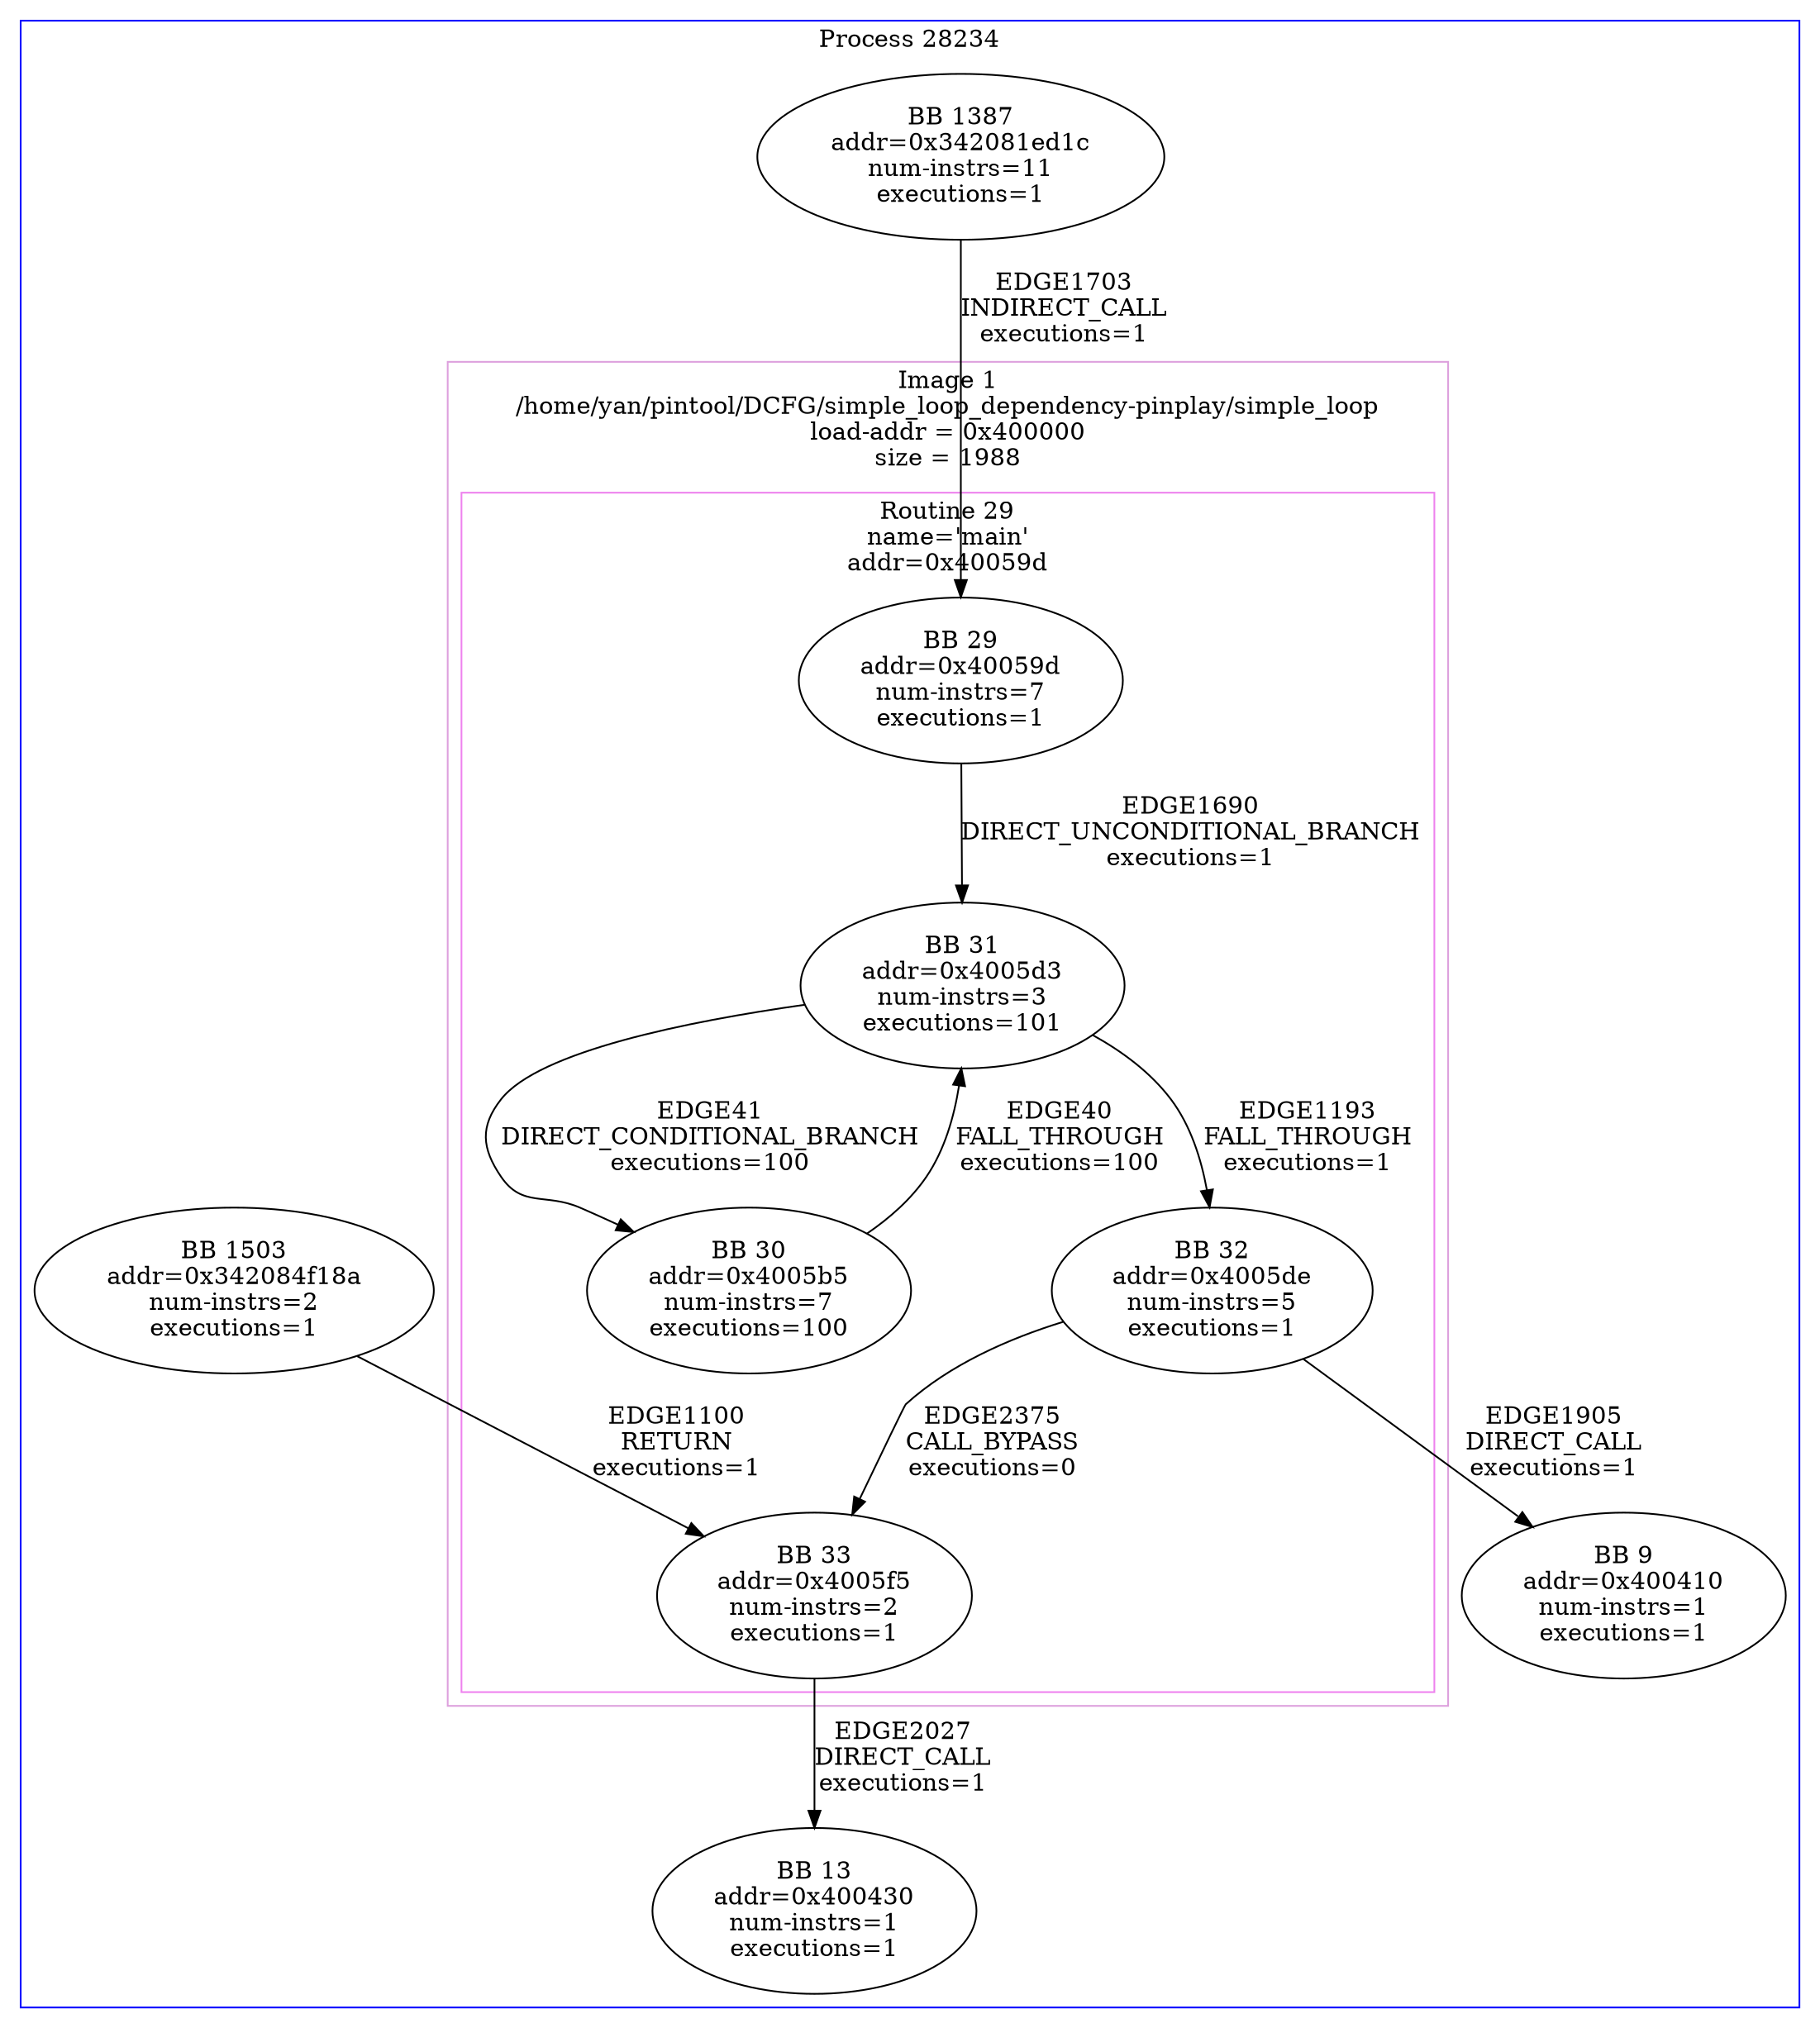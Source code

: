 # This file is in the DOT graph-visualization language.
# See http://www.graphviz.org for a list of programs to render the graph.
digraph dcfg {
 subgraph cluster_pid28234 {
  color=blue;
  label="Process 28234";
  subgraph cluster_image1 {
   color=plum;
   label="Image 1\n/home/yan/pintool/DCFG/simple_loop_dependency-pinplay/simple_loop\nload-addr = 0x400000\nsize = 1988";
  subgraph cluster_routine29 {
   color=violet;
   label="Routine 29\nname='main'\naddr=0x40059d";
   node33 [label="BB 33\naddr=0x4005f5\nnum-instrs=2\nexecutions=1"];
   node29 [label="BB 29\naddr=0x40059d\nnum-instrs=7\nexecutions=1"];
   node30 [label="BB 30\naddr=0x4005b5\nnum-instrs=7\nexecutions=100"];
   node31 [label="BB 31\naddr=0x4005d3\nnum-instrs=3\nexecutions=101"];
   node32 [label="BB 32\naddr=0x4005de\nnum-instrs=5\nexecutions=1"];
  }
  } /* image1 */
  subgraph cluster_image2 {
   color=plum;
   label="Image 2\n/lib64/ld-linux-x86-64.so.2\nload-addr = 0x3420000000\nsize = 129552";
  } /* image2 */
  subgraph cluster_image3 {
   color=plum;
   label="Image 3\n/lib64/libc.so.6\nload-addr = 0x3420800000\nsize = 3750152";
  } /* image3 */

# Edges
node1387 -> node29 [label="EDGE1703\nINDIRECT_CALL\nexecutions=1"];
   node1387 [label="BB 1387\naddr=0x342081ed1c\nnum-instrs=11\nexecutions=1"];
node29 -> node31 [label="EDGE1690\nDIRECT_UNCONDITIONAL_BRANCH\nexecutions=1"];
node30 -> node31 [label="EDGE40\nFALL_THROUGH\nexecutions=100"];
node31 -> node32 [label="EDGE1193\nFALL_THROUGH\nexecutions=1"];
node31 -> node30 [label="EDGE41\nDIRECT_CONDITIONAL_BRANCH\nexecutions=100"];
node1503 -> node33 [label="EDGE1100\nRETURN\nexecutions=1"];
   node1503 [label="BB 1503\naddr=0x342084f18a\nnum-instrs=2\nexecutions=1"];
node32 -> node9 [label="EDGE1905\nDIRECT_CALL\nexecutions=1"];
   node9 [label="BB 9\naddr=0x400410\nnum-instrs=1\nexecutions=1"];
node32 -> node33 [label="EDGE2375\nCALL_BYPASS\nexecutions=0"];
node33 -> node13 [label="EDGE2027\nDIRECT_CALL\nexecutions=1"];
   node13 [label="BB 13\naddr=0x400430\nnum-instrs=1\nexecutions=1"];
 } /* pid28234 */
}
